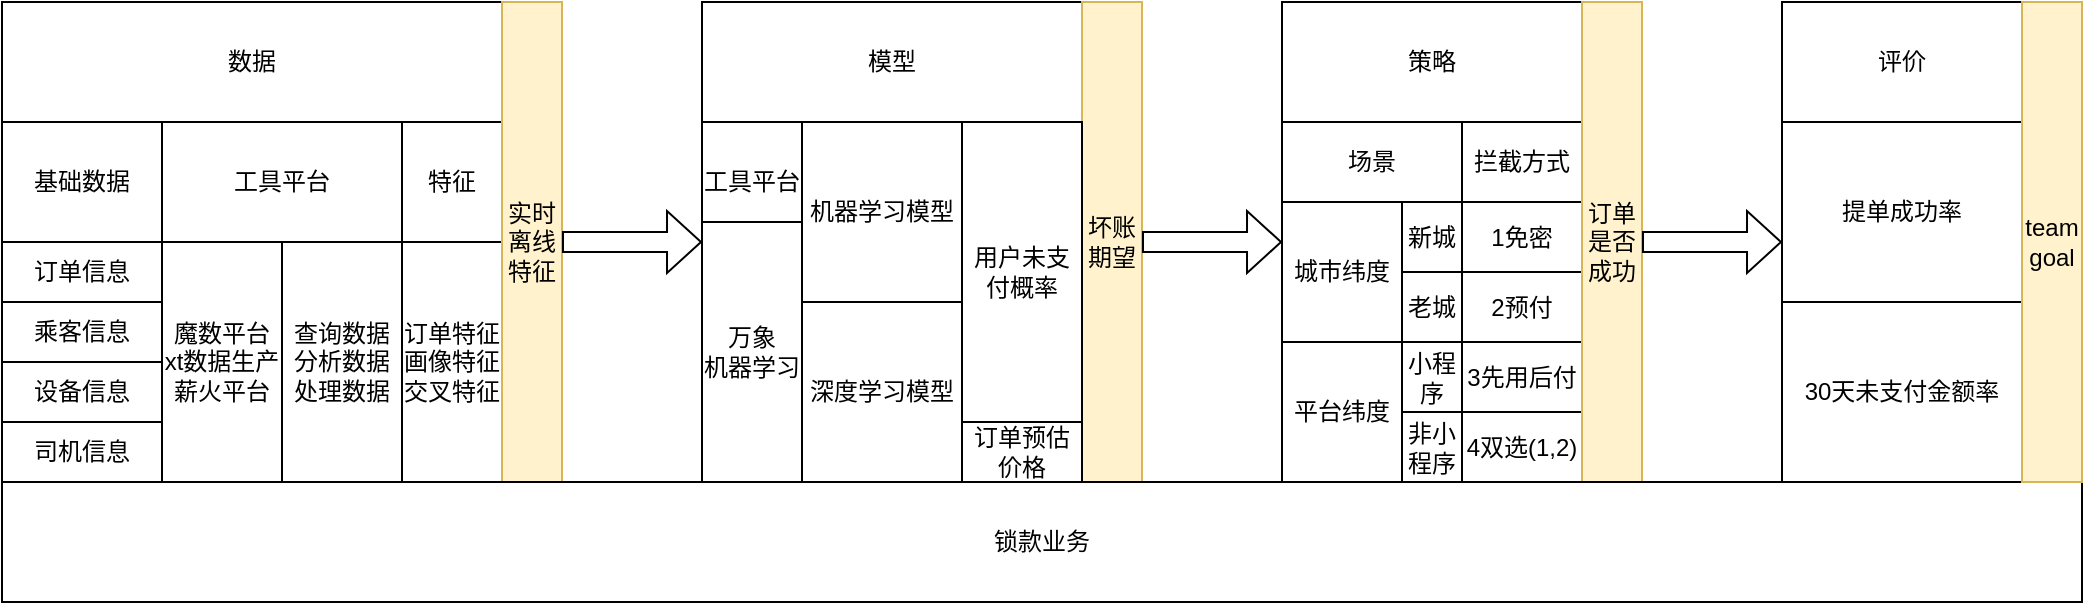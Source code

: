 <mxfile version="20.2.3" type="github">
  <diagram id="-fdBwRrhvPNoMFxH_5Iq" name="第 1 页">
    <mxGraphModel dx="1298" dy="866" grid="1" gridSize="10" guides="1" tooltips="1" connect="1" arrows="1" fold="1" page="1" pageScale="1" pageWidth="827" pageHeight="1169" math="0" shadow="0">
      <root>
        <mxCell id="0" />
        <mxCell id="1" parent="0" />
        <mxCell id="85ab-mjDChyX_CGXG3ws-1" value="数据" style="rounded=0;whiteSpace=wrap;html=1;" vertex="1" parent="1">
          <mxGeometry x="30" y="280" width="250" height="60" as="geometry" />
        </mxCell>
        <mxCell id="85ab-mjDChyX_CGXG3ws-2" value="模型" style="rounded=0;whiteSpace=wrap;html=1;" vertex="1" parent="1">
          <mxGeometry x="380" y="280" width="190" height="60" as="geometry" />
        </mxCell>
        <mxCell id="85ab-mjDChyX_CGXG3ws-3" value="场景" style="rounded=0;whiteSpace=wrap;html=1;" vertex="1" parent="1">
          <mxGeometry x="670" y="340" width="90" height="40" as="geometry" />
        </mxCell>
        <mxCell id="85ab-mjDChyX_CGXG3ws-4" value="基础数据" style="rounded=0;whiteSpace=wrap;html=1;" vertex="1" parent="1">
          <mxGeometry x="30" y="340" width="80" height="60" as="geometry" />
        </mxCell>
        <mxCell id="85ab-mjDChyX_CGXG3ws-9" value="" style="group" vertex="1" connectable="0" parent="1">
          <mxGeometry x="30" y="400" width="80" height="120" as="geometry" />
        </mxCell>
        <mxCell id="85ab-mjDChyX_CGXG3ws-5" value="订单信息" style="rounded=0;whiteSpace=wrap;html=1;" vertex="1" parent="85ab-mjDChyX_CGXG3ws-9">
          <mxGeometry width="80" height="30" as="geometry" />
        </mxCell>
        <mxCell id="85ab-mjDChyX_CGXG3ws-6" value="乘客信息" style="rounded=0;whiteSpace=wrap;html=1;" vertex="1" parent="85ab-mjDChyX_CGXG3ws-9">
          <mxGeometry y="30" width="80" height="30" as="geometry" />
        </mxCell>
        <mxCell id="85ab-mjDChyX_CGXG3ws-7" value="司机信息" style="rounded=0;whiteSpace=wrap;html=1;" vertex="1" parent="85ab-mjDChyX_CGXG3ws-9">
          <mxGeometry y="90" width="80" height="30" as="geometry" />
        </mxCell>
        <mxCell id="85ab-mjDChyX_CGXG3ws-8" value="设备信息" style="rounded=0;whiteSpace=wrap;html=1;" vertex="1" parent="85ab-mjDChyX_CGXG3ws-9">
          <mxGeometry y="60" width="80" height="30" as="geometry" />
        </mxCell>
        <mxCell id="85ab-mjDChyX_CGXG3ws-12" value="工具平台" style="rounded=0;whiteSpace=wrap;html=1;" vertex="1" parent="1">
          <mxGeometry x="110" y="340" width="120" height="60" as="geometry" />
        </mxCell>
        <mxCell id="85ab-mjDChyX_CGXG3ws-13" value="魔数平台&lt;br&gt;xt数据生产&lt;br&gt;薪火平台" style="rounded=0;whiteSpace=wrap;html=1;" vertex="1" parent="1">
          <mxGeometry x="110" y="400" width="60" height="120" as="geometry" />
        </mxCell>
        <mxCell id="85ab-mjDChyX_CGXG3ws-14" value="查询数据&lt;br&gt;分析数据&lt;br&gt;处理数据" style="rounded=0;whiteSpace=wrap;html=1;" vertex="1" parent="1">
          <mxGeometry x="170" y="400" width="60" height="120" as="geometry" />
        </mxCell>
        <mxCell id="85ab-mjDChyX_CGXG3ws-15" value="特征" style="rounded=0;whiteSpace=wrap;html=1;" vertex="1" parent="1">
          <mxGeometry x="230" y="340" width="50" height="60" as="geometry" />
        </mxCell>
        <mxCell id="85ab-mjDChyX_CGXG3ws-21" value="订单特征&lt;br&gt;画像特征&lt;br&gt;交叉特征" style="rounded=0;whiteSpace=wrap;html=1;" vertex="1" parent="1">
          <mxGeometry x="230" y="400" width="50" height="120" as="geometry" />
        </mxCell>
        <mxCell id="85ab-mjDChyX_CGXG3ws-22" value="实时&lt;br&gt;离线&lt;br&gt;特征" style="rounded=0;whiteSpace=wrap;html=1;fillColor=#fff2cc;strokeColor=#d6b656;" vertex="1" parent="1">
          <mxGeometry x="280" y="280" width="30" height="240" as="geometry" />
        </mxCell>
        <mxCell id="85ab-mjDChyX_CGXG3ws-23" value="" style="shape=flexArrow;endArrow=classic;html=1;rounded=0;width=10;endSize=5.33;startArrow=none;" edge="1" parent="1">
          <mxGeometry width="50" height="50" relative="1" as="geometry">
            <mxPoint x="310" y="400" as="sourcePoint" />
            <mxPoint x="380" y="400" as="targetPoint" />
          </mxGeometry>
        </mxCell>
        <mxCell id="85ab-mjDChyX_CGXG3ws-27" value="评价" style="rounded=0;whiteSpace=wrap;html=1;" vertex="1" parent="1">
          <mxGeometry x="920" y="280" width="120" height="60" as="geometry" />
        </mxCell>
        <mxCell id="85ab-mjDChyX_CGXG3ws-33" value="策略" style="rounded=0;whiteSpace=wrap;html=1;" vertex="1" parent="1">
          <mxGeometry x="670" y="280" width="150" height="60" as="geometry" />
        </mxCell>
        <mxCell id="85ab-mjDChyX_CGXG3ws-39" value="" style="group" vertex="1" connectable="0" parent="1">
          <mxGeometry x="760" y="380" width="60" height="140" as="geometry" />
        </mxCell>
        <mxCell id="85ab-mjDChyX_CGXG3ws-34" value="1免密" style="rounded=0;whiteSpace=wrap;html=1;" vertex="1" parent="85ab-mjDChyX_CGXG3ws-39">
          <mxGeometry width="60" height="35" as="geometry" />
        </mxCell>
        <mxCell id="85ab-mjDChyX_CGXG3ws-35" value="4双选(1,2)" style="rounded=0;whiteSpace=wrap;html=1;" vertex="1" parent="85ab-mjDChyX_CGXG3ws-39">
          <mxGeometry y="105" width="60" height="35" as="geometry" />
        </mxCell>
        <mxCell id="85ab-mjDChyX_CGXG3ws-36" value="3先用后付" style="rounded=0;whiteSpace=wrap;html=1;" vertex="1" parent="85ab-mjDChyX_CGXG3ws-39">
          <mxGeometry y="70" width="60" height="35" as="geometry" />
        </mxCell>
        <mxCell id="85ab-mjDChyX_CGXG3ws-37" value="2预付" style="rounded=0;whiteSpace=wrap;html=1;" vertex="1" parent="85ab-mjDChyX_CGXG3ws-39">
          <mxGeometry y="35" width="60" height="35" as="geometry" />
        </mxCell>
        <mxCell id="85ab-mjDChyX_CGXG3ws-41" value="坏账期望" style="rounded=0;whiteSpace=wrap;html=1;fillColor=#fff2cc;strokeColor=#d6b656;" vertex="1" parent="1">
          <mxGeometry x="570" y="280" width="30" height="240" as="geometry" />
        </mxCell>
        <mxCell id="85ab-mjDChyX_CGXG3ws-42" value="" style="group" vertex="1" connectable="0" parent="1">
          <mxGeometry x="510" y="340" width="60" height="180" as="geometry" />
        </mxCell>
        <mxCell id="85ab-mjDChyX_CGXG3ws-32" value="用户未支付概率" style="rounded=0;whiteSpace=wrap;html=1;" vertex="1" parent="85ab-mjDChyX_CGXG3ws-42">
          <mxGeometry width="60" height="150" as="geometry" />
        </mxCell>
        <mxCell id="85ab-mjDChyX_CGXG3ws-40" value="订单预估价格" style="rounded=0;whiteSpace=wrap;html=1;" vertex="1" parent="85ab-mjDChyX_CGXG3ws-42">
          <mxGeometry y="150" width="60" height="30" as="geometry" />
        </mxCell>
        <mxCell id="85ab-mjDChyX_CGXG3ws-43" value="" style="group" vertex="1" connectable="0" parent="1">
          <mxGeometry x="430" y="340" width="80" height="180" as="geometry" />
        </mxCell>
        <mxCell id="85ab-mjDChyX_CGXG3ws-30" value="机器学习模型" style="rounded=0;whiteSpace=wrap;html=1;" vertex="1" parent="85ab-mjDChyX_CGXG3ws-43">
          <mxGeometry width="80" height="90" as="geometry" />
        </mxCell>
        <mxCell id="85ab-mjDChyX_CGXG3ws-31" value="深度学习模型" style="rounded=0;whiteSpace=wrap;html=1;" vertex="1" parent="85ab-mjDChyX_CGXG3ws-43">
          <mxGeometry y="90" width="80" height="90" as="geometry" />
        </mxCell>
        <mxCell id="85ab-mjDChyX_CGXG3ws-44" value="拦截方式" style="rounded=0;whiteSpace=wrap;html=1;" vertex="1" parent="1">
          <mxGeometry x="760" y="340" width="60" height="40" as="geometry" />
        </mxCell>
        <mxCell id="85ab-mjDChyX_CGXG3ws-47" value="" style="group" vertex="1" connectable="0" parent="1">
          <mxGeometry x="670" y="380" width="60" height="140" as="geometry" />
        </mxCell>
        <mxCell id="85ab-mjDChyX_CGXG3ws-26" value="城市纬度" style="rounded=0;whiteSpace=wrap;html=1;" vertex="1" parent="85ab-mjDChyX_CGXG3ws-47">
          <mxGeometry width="60" height="70" as="geometry" />
        </mxCell>
        <mxCell id="85ab-mjDChyX_CGXG3ws-46" value="平台纬度" style="rounded=0;whiteSpace=wrap;html=1;" vertex="1" parent="85ab-mjDChyX_CGXG3ws-47">
          <mxGeometry y="70" width="60" height="70" as="geometry" />
        </mxCell>
        <mxCell id="85ab-mjDChyX_CGXG3ws-49" value="" style="group" vertex="1" connectable="0" parent="1">
          <mxGeometry x="730" y="380" width="30" height="70" as="geometry" />
        </mxCell>
        <mxCell id="85ab-mjDChyX_CGXG3ws-24" value="新城" style="rounded=0;whiteSpace=wrap;html=1;" vertex="1" parent="85ab-mjDChyX_CGXG3ws-49">
          <mxGeometry width="30" height="35" as="geometry" />
        </mxCell>
        <mxCell id="85ab-mjDChyX_CGXG3ws-25" value="老城" style="rounded=0;whiteSpace=wrap;html=1;" vertex="1" parent="85ab-mjDChyX_CGXG3ws-49">
          <mxGeometry y="35" width="30" height="35" as="geometry" />
        </mxCell>
        <mxCell id="85ab-mjDChyX_CGXG3ws-50" value="" style="group" vertex="1" connectable="0" parent="1">
          <mxGeometry x="730" y="450" width="30" height="70" as="geometry" />
        </mxCell>
        <mxCell id="85ab-mjDChyX_CGXG3ws-51" value="小程序" style="rounded=0;whiteSpace=wrap;html=1;" vertex="1" parent="85ab-mjDChyX_CGXG3ws-50">
          <mxGeometry width="30" height="35" as="geometry" />
        </mxCell>
        <mxCell id="85ab-mjDChyX_CGXG3ws-52" value="非小程序" style="rounded=0;whiteSpace=wrap;html=1;" vertex="1" parent="85ab-mjDChyX_CGXG3ws-50">
          <mxGeometry y="35" width="30" height="35" as="geometry" />
        </mxCell>
        <mxCell id="85ab-mjDChyX_CGXG3ws-53" value="订单是否成功" style="rounded=0;whiteSpace=wrap;html=1;fillColor=#fff2cc;strokeColor=#d6b656;" vertex="1" parent="1">
          <mxGeometry x="820" y="280" width="30" height="240" as="geometry" />
        </mxCell>
        <mxCell id="85ab-mjDChyX_CGXG3ws-58" value="工具平台" style="rounded=0;whiteSpace=wrap;html=1;" vertex="1" parent="1">
          <mxGeometry x="380" y="340" width="50" height="60" as="geometry" />
        </mxCell>
        <mxCell id="85ab-mjDChyX_CGXG3ws-59" value="万象&lt;br&gt;机器学习" style="rounded=0;whiteSpace=wrap;html=1;" vertex="1" parent="1">
          <mxGeometry x="380" y="390" width="50" height="130" as="geometry" />
        </mxCell>
        <mxCell id="85ab-mjDChyX_CGXG3ws-60" value="" style="group;" vertex="1" connectable="0" parent="1">
          <mxGeometry x="920" y="340" width="120" height="180" as="geometry" />
        </mxCell>
        <mxCell id="85ab-mjDChyX_CGXG3ws-28" value="提单成功率" style="rounded=0;whiteSpace=wrap;html=1;" vertex="1" parent="85ab-mjDChyX_CGXG3ws-60">
          <mxGeometry width="120" height="90" as="geometry" />
        </mxCell>
        <mxCell id="85ab-mjDChyX_CGXG3ws-29" value="30天未支付金额率" style="rounded=0;whiteSpace=wrap;html=1;" vertex="1" parent="85ab-mjDChyX_CGXG3ws-60">
          <mxGeometry y="90" width="120" height="90" as="geometry" />
        </mxCell>
        <mxCell id="85ab-mjDChyX_CGXG3ws-66" value="锁款业务" style="rounded=0;whiteSpace=wrap;html=1;" vertex="1" parent="1">
          <mxGeometry x="30" y="520" width="1040" height="60" as="geometry" />
        </mxCell>
        <mxCell id="85ab-mjDChyX_CGXG3ws-67" value="" style="shape=flexArrow;endArrow=classic;html=1;rounded=0;width=10;endSize=5.33;startArrow=none;" edge="1" parent="1">
          <mxGeometry width="50" height="50" relative="1" as="geometry">
            <mxPoint x="600" y="400" as="sourcePoint" />
            <mxPoint x="670" y="400" as="targetPoint" />
          </mxGeometry>
        </mxCell>
        <mxCell id="85ab-mjDChyX_CGXG3ws-68" value="" style="shape=flexArrow;endArrow=classic;html=1;rounded=0;width=10;endSize=5.33;startArrow=none;" edge="1" parent="1">
          <mxGeometry width="50" height="50" relative="1" as="geometry">
            <mxPoint x="850" y="400" as="sourcePoint" />
            <mxPoint x="920" y="400" as="targetPoint" />
          </mxGeometry>
        </mxCell>
        <mxCell id="85ab-mjDChyX_CGXG3ws-70" value="team&lt;br&gt;goal" style="rounded=0;whiteSpace=wrap;html=1;fillColor=#fff2cc;strokeColor=#d6b656;" vertex="1" parent="1">
          <mxGeometry x="1040" y="280" width="30" height="240" as="geometry" />
        </mxCell>
      </root>
    </mxGraphModel>
  </diagram>
</mxfile>

